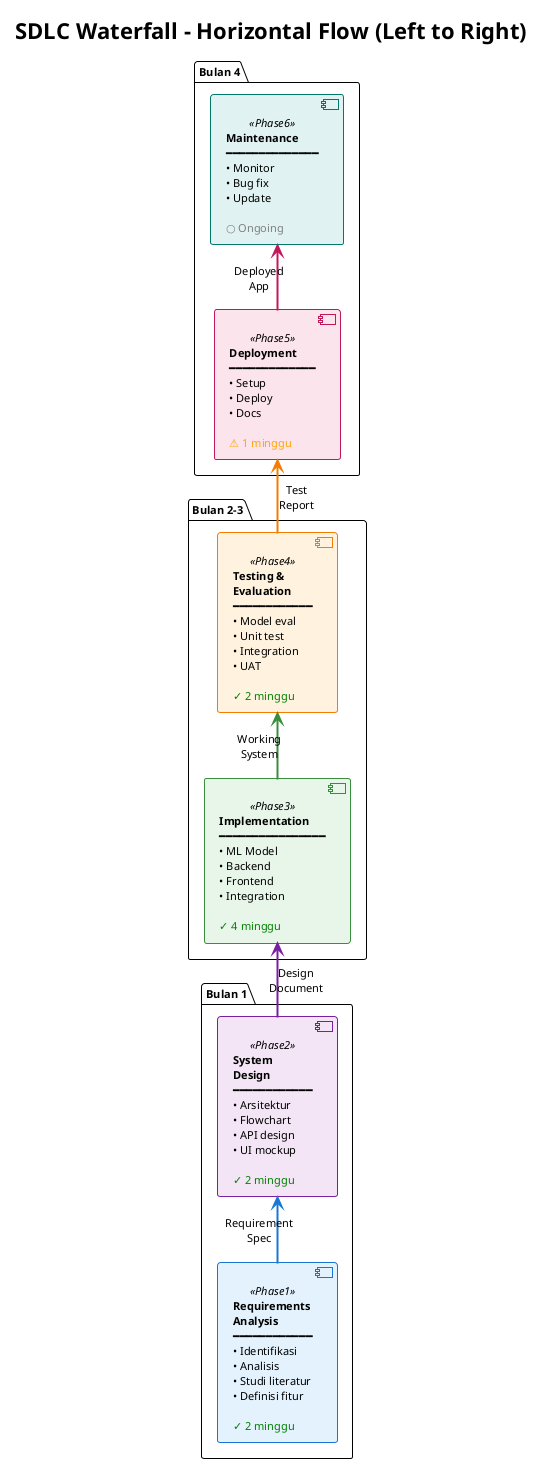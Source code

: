 @startuml
!theme plain
skinparam defaultFontName Times New Roman
skinparam defaultFontSize 11

title SDLC Waterfall - Horizontal Flow (Left to Right)

left to right direction

skinparam component {
  BackgroundColor<<Phase1>> #E3F2FD
  BorderColor<<Phase1>> #1976D2
  BackgroundColor<<Phase2>> #F3E5F5
  BorderColor<<Phase2>> #7B1FA2
  BackgroundColor<<Phase3>> #E8F5E9
  BorderColor<<Phase3>> #388E3C
  BackgroundColor<<Phase4>> #FFF3E0
  BorderColor<<Phase4>> #F57C00
  BackgroundColor<<Phase5>> #FCE4EC
  BorderColor<<Phase5>> #C2185B
  BackgroundColor<<Phase6>> #E0F2F1
  BorderColor<<Phase6>> #00796B
}

package "Bulan 1" {
  component [**Requirements**\n**Analysis**\n━━━━━━━━━━━━\n• Identifikasi\n• Analisis\n• Studi literatur\n• Definisi fitur\n\n<color:green>✓ 2 minggu</color>] as REQ <<Phase1>>
  
  component [**System**\n**Design**\n━━━━━━━━━━━━\n• Arsitektur\n• Flowchart\n• API design\n• UI mockup\n\n<color:green>✓ 2 minggu</color>] as DESIGN <<Phase2>>
}

package "Bulan 2-3" {
  component [**Implementation**\n━━━━━━━━━━━━━━━━\n• ML Model\n• Backend\n• Frontend\n• Integration\n\n<color:green>✓ 4 minggu</color>] as IMPL <<Phase3>>
  
  component [**Testing &**\n**Evaluation**\n━━━━━━━━━━━━\n• Model eval\n• Unit test\n• Integration\n• UAT\n\n<color:green>✓ 2 minggu</color>] as TEST <<Phase4>>
}

package "Bulan 4" {
  component [**Deployment**\n━━━━━━━━━━━━━\n• Setup\n• Deploy\n• Docs\n\n<color:orange>⚠ 1 minggu</color>] as DEPLOY <<Phase5>>
  
  component [**Maintenance**\n━━━━━━━━━━━━━━\n• Monitor\n• Bug fix\n• Update\n\n<color:gray>○ Ongoing</color>] as MAINT <<Phase6>>
}

REQ -right[#1976D2,bold]-> DESIGN : Requirement\nSpec
DESIGN -right[#7B1FA2,bold]-> IMPL : Design\nDocument
IMPL -right[#388E3C,bold]-> TEST : Working\nSystem
TEST -right[#F57C00,bold]-> DEPLOY : Test\nReport
DEPLOY -right[#C2185B,bold]-> MAINT : Deployed\nApp

@enduml
